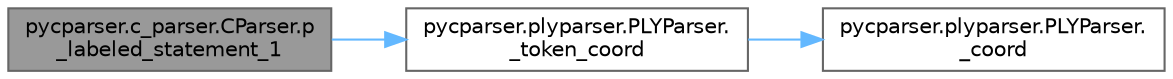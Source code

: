 digraph "pycparser.c_parser.CParser.p_labeled_statement_1"
{
 // LATEX_PDF_SIZE
  bgcolor="transparent";
  edge [fontname=Helvetica,fontsize=10,labelfontname=Helvetica,labelfontsize=10];
  node [fontname=Helvetica,fontsize=10,shape=box,height=0.2,width=0.4];
  rankdir="LR";
  Node1 [id="Node000001",label="pycparser.c_parser.CParser.p\l_labeled_statement_1",height=0.2,width=0.4,color="gray40", fillcolor="grey60", style="filled", fontcolor="black",tooltip=" "];
  Node1 -> Node2 [id="edge1_Node000001_Node000002",color="steelblue1",style="solid",tooltip=" "];
  Node2 [id="Node000002",label="pycparser.plyparser.PLYParser.\l_token_coord",height=0.2,width=0.4,color="grey40", fillcolor="white", style="filled",URL="$classpycparser_1_1plyparser_1_1_p_l_y_parser.html#a49ea7c180288e21447300243ce29e5f6",tooltip=" "];
  Node2 -> Node3 [id="edge2_Node000002_Node000003",color="steelblue1",style="solid",tooltip=" "];
  Node3 [id="Node000003",label="pycparser.plyparser.PLYParser.\l_coord",height=0.2,width=0.4,color="grey40", fillcolor="white", style="filled",URL="$classpycparser_1_1plyparser_1_1_p_l_y_parser.html#a113c92e44782844d572b1aa0ca44980e",tooltip=" "];
}
